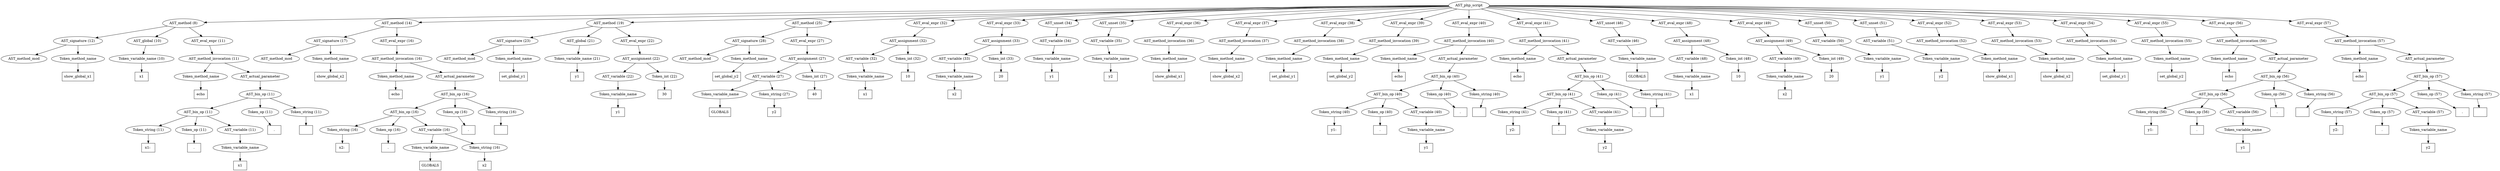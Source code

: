 /*
 * AST in dot format generated by phc -- the PHP compiler
 */

digraph AST {
node_0 [label="AST_php_script"];
node_1 [label="AST_method (8)"];
node_2 [label="AST_signature (12)"];
node_3 [label="AST_method_mod"];
node_4 [label="Token_method_name"];
node_5 [label="show_global_x1", shape=box]
node_4 -> node_5;
node_2 -> node_4;
node_2 -> node_3;
node_6 [label="AST_global (10)"];
node_7 [label="Token_variable_name (10)"];
node_8 [label="x1", shape=box]
node_7 -> node_8;
node_6 -> node_7;
node_9 [label="AST_eval_expr (11)"];
node_10 [label="AST_method_invocation (11)"];
node_11 [label="Token_method_name"];
node_12 [label="echo", shape=box]
node_11 -> node_12;
node_13 [label="AST_actual_parameter"];
node_14 [label="AST_bin_op (11)"];
node_15 [label="AST_bin_op (11)"];
node_16 [label="Token_string (11)"];
node_17 [label="x1: ", shape=box]
node_16 -> node_17;
node_18 [label="Token_op (11)"];
node_19 [label=".", shape=box]
node_18 -> node_19;
node_20 [label="AST_variable (11)"];
node_21 [label="Token_variable_name"];
node_22 [label="x1", shape=box]
node_21 -> node_22;
node_20 -> node_21;
node_15 -> node_20;
node_15 -> node_18;
node_15 -> node_16;
node_23 [label="Token_op (11)"];
node_24 [label=".", shape=box]
node_23 -> node_24;
node_25 [label="Token_string (11)"];
node_26 [label="", shape=box]
node_25 -> node_26;
node_14 -> node_25;
node_14 -> node_23;
node_14 -> node_15;
node_13 -> node_14;
node_10 -> node_13;
node_10 -> node_11;
node_9 -> node_10;
node_1 -> node_9;
node_1 -> node_6;
node_1 -> node_2;
node_27 [label="AST_method (14)"];
node_28 [label="AST_signature (17)"];
node_29 [label="AST_method_mod"];
node_30 [label="Token_method_name"];
node_31 [label="show_global_x2", shape=box]
node_30 -> node_31;
node_28 -> node_30;
node_28 -> node_29;
node_32 [label="AST_eval_expr (16)"];
node_33 [label="AST_method_invocation (16)"];
node_34 [label="Token_method_name"];
node_35 [label="echo", shape=box]
node_34 -> node_35;
node_36 [label="AST_actual_parameter"];
node_37 [label="AST_bin_op (16)"];
node_38 [label="AST_bin_op (16)"];
node_39 [label="Token_string (16)"];
node_40 [label="x2: ", shape=box]
node_39 -> node_40;
node_41 [label="Token_op (16)"];
node_42 [label=".", shape=box]
node_41 -> node_42;
node_43 [label="AST_variable (16)"];
node_44 [label="Token_variable_name"];
node_45 [label="GLOBALS", shape=box]
node_44 -> node_45;
node_46 [label="Token_string (16)"];
node_47 [label="x2", shape=box]
node_46 -> node_47;
node_43 -> node_46;
node_43 -> node_44;
node_38 -> node_43;
node_38 -> node_41;
node_38 -> node_39;
node_48 [label="Token_op (16)"];
node_49 [label=".", shape=box]
node_48 -> node_49;
node_50 [label="Token_string (16)"];
node_51 [label="", shape=box]
node_50 -> node_51;
node_37 -> node_50;
node_37 -> node_48;
node_37 -> node_38;
node_36 -> node_37;
node_33 -> node_36;
node_33 -> node_34;
node_32 -> node_33;
node_27 -> node_32;
node_27 -> node_28;
node_52 [label="AST_method (19)"];
node_53 [label="AST_signature (23)"];
node_54 [label="AST_method_mod"];
node_55 [label="Token_method_name"];
node_56 [label="set_global_y1", shape=box]
node_55 -> node_56;
node_53 -> node_55;
node_53 -> node_54;
node_57 [label="AST_global (21)"];
node_58 [label="Token_variable_name (21)"];
node_59 [label="y1", shape=box]
node_58 -> node_59;
node_57 -> node_58;
node_60 [label="AST_eval_expr (22)"];
node_61 [label="AST_assignment (22)"];
node_62 [label="AST_variable (22)"];
node_63 [label="Token_variable_name"];
node_64 [label="y1", shape=box]
node_63 -> node_64;
node_62 -> node_63;
node_65 [label="Token_int (22)"];
node_66 [label="30", shape=box]
node_65 -> node_66;
node_61 -> node_65;
node_61 -> node_62;
node_60 -> node_61;
node_52 -> node_60;
node_52 -> node_57;
node_52 -> node_53;
node_67 [label="AST_method (25)"];
node_68 [label="AST_signature (28)"];
node_69 [label="AST_method_mod"];
node_70 [label="Token_method_name"];
node_71 [label="set_global_y2", shape=box]
node_70 -> node_71;
node_68 -> node_70;
node_68 -> node_69;
node_72 [label="AST_eval_expr (27)"];
node_73 [label="AST_assignment (27)"];
node_74 [label="AST_variable (27)"];
node_75 [label="Token_variable_name"];
node_76 [label="GLOBALS", shape=box]
node_75 -> node_76;
node_77 [label="Token_string (27)"];
node_78 [label="y2", shape=box]
node_77 -> node_78;
node_74 -> node_77;
node_74 -> node_75;
node_79 [label="Token_int (27)"];
node_80 [label="40", shape=box]
node_79 -> node_80;
node_73 -> node_79;
node_73 -> node_74;
node_72 -> node_73;
node_67 -> node_72;
node_67 -> node_68;
node_81 [label="AST_eval_expr (32)"];
node_82 [label="AST_assignment (32)"];
node_83 [label="AST_variable (32)"];
node_84 [label="Token_variable_name"];
node_85 [label="x1", shape=box]
node_84 -> node_85;
node_83 -> node_84;
node_86 [label="Token_int (32)"];
node_87 [label="10", shape=box]
node_86 -> node_87;
node_82 -> node_86;
node_82 -> node_83;
node_81 -> node_82;
node_88 [label="AST_eval_expr (33)"];
node_89 [label="AST_assignment (33)"];
node_90 [label="AST_variable (33)"];
node_91 [label="Token_variable_name"];
node_92 [label="x2", shape=box]
node_91 -> node_92;
node_90 -> node_91;
node_93 [label="Token_int (33)"];
node_94 [label="20", shape=box]
node_93 -> node_94;
node_89 -> node_93;
node_89 -> node_90;
node_88 -> node_89;
node_95 [label="AST_unset (34)"];
node_96 [label="AST_variable (34)"];
node_97 [label="Token_variable_name"];
node_98 [label="y1", shape=box]
node_97 -> node_98;
node_96 -> node_97;
node_95 -> node_96;
node_99 [label="AST_unset (35)"];
node_100 [label="AST_variable (35)"];
node_101 [label="Token_variable_name"];
node_102 [label="y2", shape=box]
node_101 -> node_102;
node_100 -> node_101;
node_99 -> node_100;
node_103 [label="AST_eval_expr (36)"];
node_104 [label="AST_method_invocation (36)"];
node_105 [label="Token_method_name"];
node_106 [label="show_global_x1", shape=box]
node_105 -> node_106;
node_104 -> node_105;
node_103 -> node_104;
node_107 [label="AST_eval_expr (37)"];
node_108 [label="AST_method_invocation (37)"];
node_109 [label="Token_method_name"];
node_110 [label="show_global_x2", shape=box]
node_109 -> node_110;
node_108 -> node_109;
node_107 -> node_108;
node_111 [label="AST_eval_expr (38)"];
node_112 [label="AST_method_invocation (38)"];
node_113 [label="Token_method_name"];
node_114 [label="set_global_y1", shape=box]
node_113 -> node_114;
node_112 -> node_113;
node_111 -> node_112;
node_115 [label="AST_eval_expr (39)"];
node_116 [label="AST_method_invocation (39)"];
node_117 [label="Token_method_name"];
node_118 [label="set_global_y2", shape=box]
node_117 -> node_118;
node_116 -> node_117;
node_115 -> node_116;
node_119 [label="AST_eval_expr (40)"];
node_120 [label="AST_method_invocation (40)"];
node_121 [label="Token_method_name"];
node_122 [label="echo", shape=box]
node_121 -> node_122;
node_123 [label="AST_actual_parameter"];
node_124 [label="AST_bin_op (40)"];
node_125 [label="AST_bin_op (40)"];
node_126 [label="Token_string (40)"];
node_127 [label="y1: ", shape=box]
node_126 -> node_127;
node_128 [label="Token_op (40)"];
node_129 [label=".", shape=box]
node_128 -> node_129;
node_130 [label="AST_variable (40)"];
node_131 [label="Token_variable_name"];
node_132 [label="y1", shape=box]
node_131 -> node_132;
node_130 -> node_131;
node_125 -> node_130;
node_125 -> node_128;
node_125 -> node_126;
node_133 [label="Token_op (40)"];
node_134 [label=".", shape=box]
node_133 -> node_134;
node_135 [label="Token_string (40)"];
node_136 [label="", shape=box]
node_135 -> node_136;
node_124 -> node_135;
node_124 -> node_133;
node_124 -> node_125;
node_123 -> node_124;
node_120 -> node_123;
node_120 -> node_121;
node_119 -> node_120;
node_137 [label="AST_eval_expr (41)"];
node_138 [label="AST_method_invocation (41)"];
node_139 [label="Token_method_name"];
node_140 [label="echo", shape=box]
node_139 -> node_140;
node_141 [label="AST_actual_parameter"];
node_142 [label="AST_bin_op (41)"];
node_143 [label="AST_bin_op (41)"];
node_144 [label="Token_string (41)"];
node_145 [label="y2: ", shape=box]
node_144 -> node_145;
node_146 [label="Token_op (41)"];
node_147 [label=".", shape=box]
node_146 -> node_147;
node_148 [label="AST_variable (41)"];
node_149 [label="Token_variable_name"];
node_150 [label="y2", shape=box]
node_149 -> node_150;
node_148 -> node_149;
node_143 -> node_148;
node_143 -> node_146;
node_143 -> node_144;
node_151 [label="Token_op (41)"];
node_152 [label=".", shape=box]
node_151 -> node_152;
node_153 [label="Token_string (41)"];
node_154 [label="", shape=box]
node_153 -> node_154;
node_142 -> node_153;
node_142 -> node_151;
node_142 -> node_143;
node_141 -> node_142;
node_138 -> node_141;
node_138 -> node_139;
node_137 -> node_138;
node_155 [label="AST_unset (46)"];
node_156 [label="AST_variable (46)"];
node_157 [label="Token_variable_name"];
node_158 [label="GLOBALS", shape=box]
node_157 -> node_158;
node_156 -> node_157;
node_155 -> node_156;
node_159 [label="AST_eval_expr (48)"];
node_160 [label="AST_assignment (48)"];
node_161 [label="AST_variable (48)"];
node_162 [label="Token_variable_name"];
node_163 [label="x1", shape=box]
node_162 -> node_163;
node_161 -> node_162;
node_164 [label="Token_int (48)"];
node_165 [label="10", shape=box]
node_164 -> node_165;
node_160 -> node_164;
node_160 -> node_161;
node_159 -> node_160;
node_166 [label="AST_eval_expr (49)"];
node_167 [label="AST_assignment (49)"];
node_168 [label="AST_variable (49)"];
node_169 [label="Token_variable_name"];
node_170 [label="x2", shape=box]
node_169 -> node_170;
node_168 -> node_169;
node_171 [label="Token_int (49)"];
node_172 [label="20", shape=box]
node_171 -> node_172;
node_167 -> node_171;
node_167 -> node_168;
node_166 -> node_167;
node_173 [label="AST_unset (50)"];
node_174 [label="AST_variable (50)"];
node_175 [label="Token_variable_name"];
node_176 [label="y1", shape=box]
node_175 -> node_176;
node_174 -> node_175;
node_173 -> node_174;
node_177 [label="AST_unset (51)"];
node_178 [label="AST_variable (51)"];
node_179 [label="Token_variable_name"];
node_180 [label="y2", shape=box]
node_179 -> node_180;
node_178 -> node_179;
node_177 -> node_178;
node_181 [label="AST_eval_expr (52)"];
node_182 [label="AST_method_invocation (52)"];
node_183 [label="Token_method_name"];
node_184 [label="show_global_x1", shape=box]
node_183 -> node_184;
node_182 -> node_183;
node_181 -> node_182;
node_185 [label="AST_eval_expr (53)"];
node_186 [label="AST_method_invocation (53)"];
node_187 [label="Token_method_name"];
node_188 [label="show_global_x2", shape=box]
node_187 -> node_188;
node_186 -> node_187;
node_185 -> node_186;
node_189 [label="AST_eval_expr (54)"];
node_190 [label="AST_method_invocation (54)"];
node_191 [label="Token_method_name"];
node_192 [label="set_global_y1", shape=box]
node_191 -> node_192;
node_190 -> node_191;
node_189 -> node_190;
node_193 [label="AST_eval_expr (55)"];
node_194 [label="AST_method_invocation (55)"];
node_195 [label="Token_method_name"];
node_196 [label="set_global_y2", shape=box]
node_195 -> node_196;
node_194 -> node_195;
node_193 -> node_194;
node_197 [label="AST_eval_expr (56)"];
node_198 [label="AST_method_invocation (56)"];
node_199 [label="Token_method_name"];
node_200 [label="echo", shape=box]
node_199 -> node_200;
node_201 [label="AST_actual_parameter"];
node_202 [label="AST_bin_op (56)"];
node_203 [label="AST_bin_op (56)"];
node_204 [label="Token_string (56)"];
node_205 [label="y1: ", shape=box]
node_204 -> node_205;
node_206 [label="Token_op (56)"];
node_207 [label=".", shape=box]
node_206 -> node_207;
node_208 [label="AST_variable (56)"];
node_209 [label="Token_variable_name"];
node_210 [label="y1", shape=box]
node_209 -> node_210;
node_208 -> node_209;
node_203 -> node_208;
node_203 -> node_206;
node_203 -> node_204;
node_211 [label="Token_op (56)"];
node_212 [label=".", shape=box]
node_211 -> node_212;
node_213 [label="Token_string (56)"];
node_214 [label="", shape=box]
node_213 -> node_214;
node_202 -> node_213;
node_202 -> node_211;
node_202 -> node_203;
node_201 -> node_202;
node_198 -> node_201;
node_198 -> node_199;
node_197 -> node_198;
node_215 [label="AST_eval_expr (57)"];
node_216 [label="AST_method_invocation (57)"];
node_217 [label="Token_method_name"];
node_218 [label="echo", shape=box]
node_217 -> node_218;
node_219 [label="AST_actual_parameter"];
node_220 [label="AST_bin_op (57)"];
node_221 [label="AST_bin_op (57)"];
node_222 [label="Token_string (57)"];
node_223 [label="y2: ", shape=box]
node_222 -> node_223;
node_224 [label="Token_op (57)"];
node_225 [label=".", shape=box]
node_224 -> node_225;
node_226 [label="AST_variable (57)"];
node_227 [label="Token_variable_name"];
node_228 [label="y2", shape=box]
node_227 -> node_228;
node_226 -> node_227;
node_221 -> node_226;
node_221 -> node_224;
node_221 -> node_222;
node_229 [label="Token_op (57)"];
node_230 [label=".", shape=box]
node_229 -> node_230;
node_231 [label="Token_string (57)"];
node_232 [label="", shape=box]
node_231 -> node_232;
node_220 -> node_231;
node_220 -> node_229;
node_220 -> node_221;
node_219 -> node_220;
node_216 -> node_219;
node_216 -> node_217;
node_215 -> node_216;
node_0 -> node_215;
node_0 -> node_197;
node_0 -> node_193;
node_0 -> node_189;
node_0 -> node_185;
node_0 -> node_181;
node_0 -> node_177;
node_0 -> node_173;
node_0 -> node_166;
node_0 -> node_159;
node_0 -> node_155;
node_0 -> node_137;
node_0 -> node_119;
node_0 -> node_115;
node_0 -> node_111;
node_0 -> node_107;
node_0 -> node_103;
node_0 -> node_99;
node_0 -> node_95;
node_0 -> node_88;
node_0 -> node_81;
node_0 -> node_67;
node_0 -> node_52;
node_0 -> node_27;
node_0 -> node_1;
}
